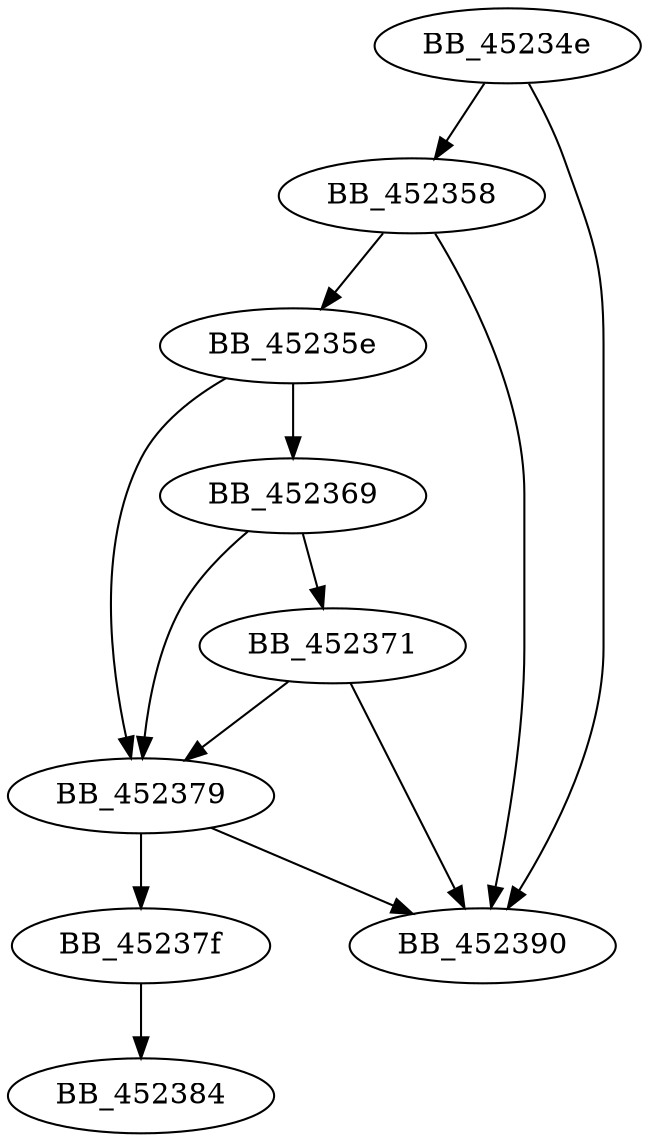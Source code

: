 DiGraph sub_45234E{
BB_45234e->BB_452358
BB_45234e->BB_452390
BB_452358->BB_45235e
BB_452358->BB_452390
BB_45235e->BB_452369
BB_45235e->BB_452379
BB_452369->BB_452371
BB_452369->BB_452379
BB_452371->BB_452379
BB_452371->BB_452390
BB_452379->BB_45237f
BB_452379->BB_452390
BB_45237f->BB_452384
}
